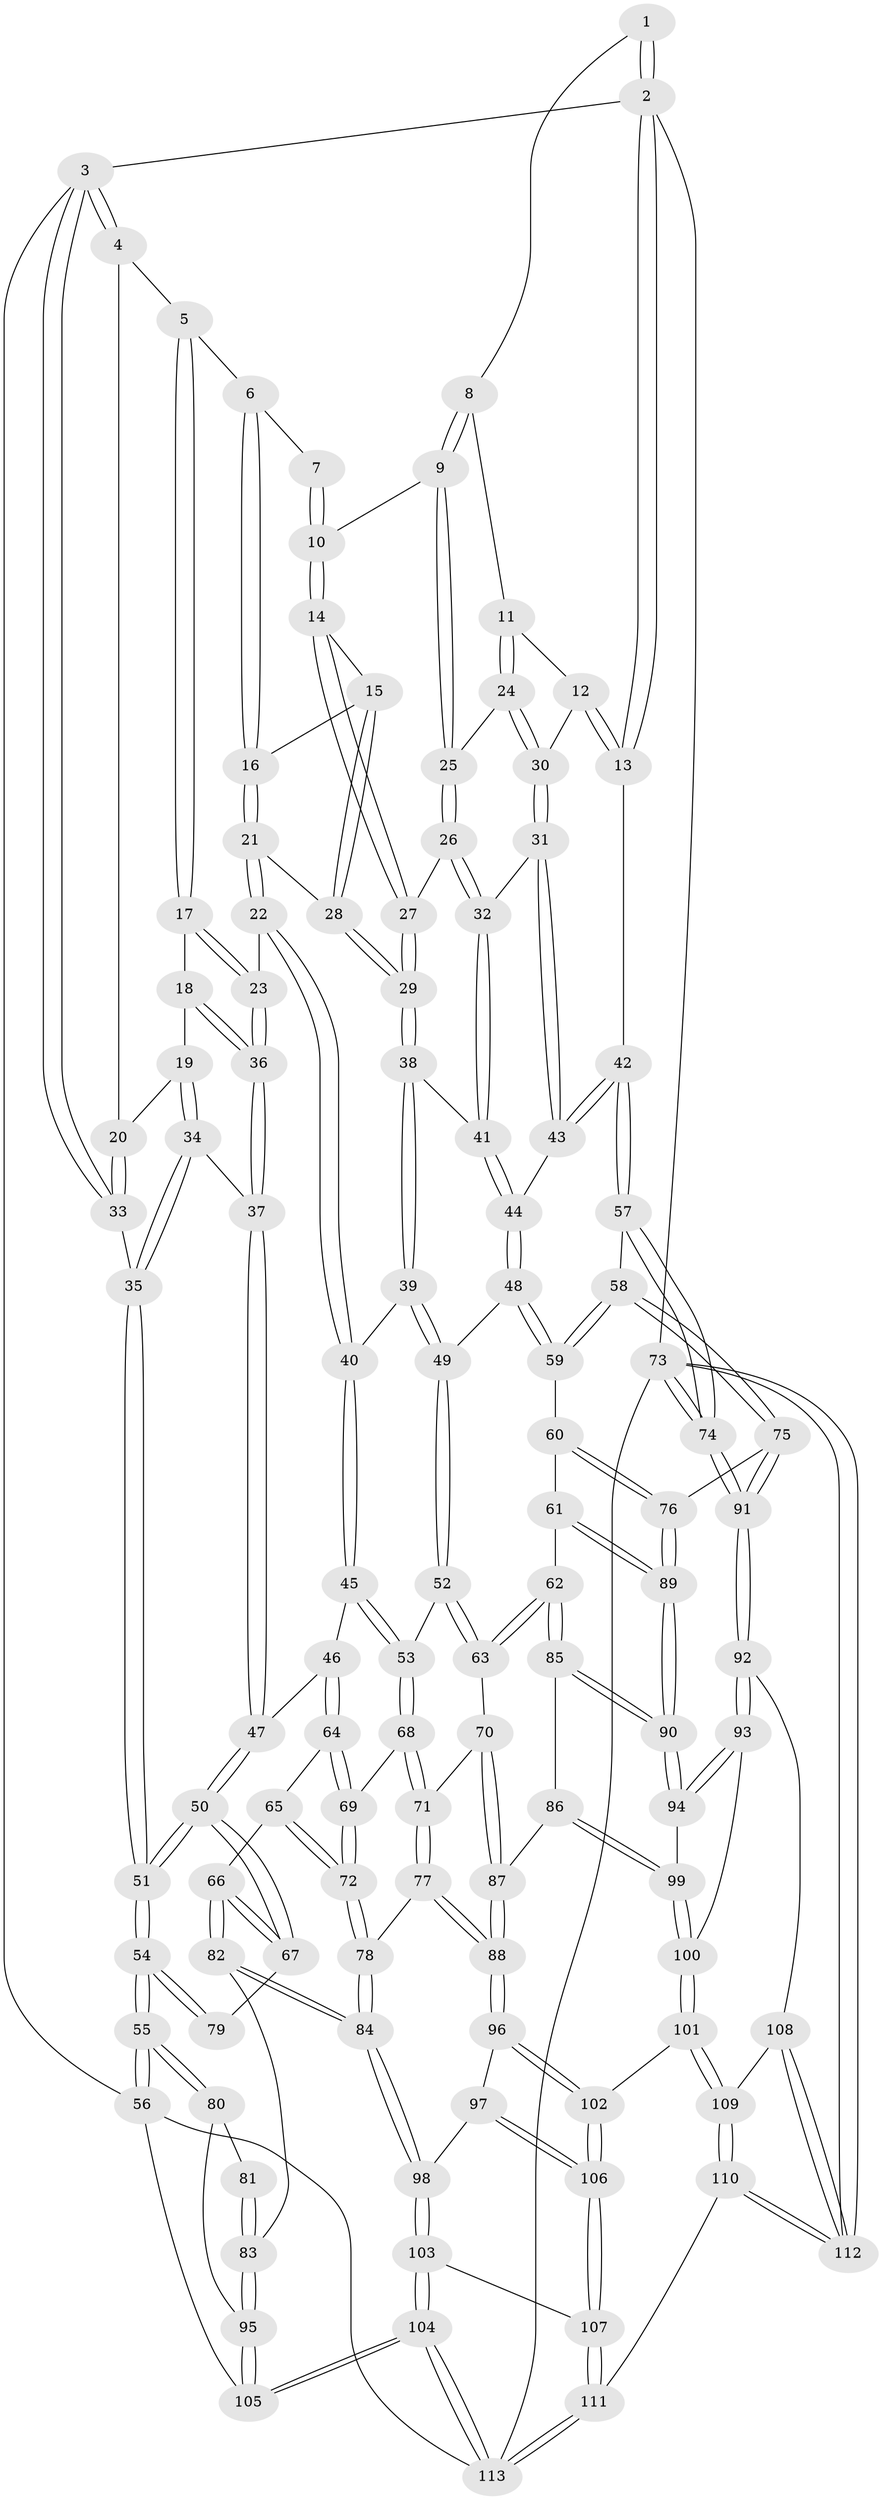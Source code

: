 // coarse degree distribution, {4: 0.47058823529411764, 8: 0.014705882352941176, 5: 0.3088235294117647, 3: 0.11764705882352941, 6: 0.07352941176470588, 7: 0.014705882352941176}
// Generated by graph-tools (version 1.1) at 2025/42/03/06/25 10:42:31]
// undirected, 113 vertices, 279 edges
graph export_dot {
graph [start="1"]
  node [color=gray90,style=filled];
  1 [pos="+0.7689631172513469+0"];
  2 [pos="+1+0"];
  3 [pos="+0+0"];
  4 [pos="+0.3279802065073179+0"];
  5 [pos="+0.3327477529858929+0"];
  6 [pos="+0.4070926596820912+0"];
  7 [pos="+0.483691639894891+0"];
  8 [pos="+0.7694670094262556+0"];
  9 [pos="+0.6980093760588854+0.04096961557898334"];
  10 [pos="+0.6324264374597866+0.06856000583793766"];
  11 [pos="+0.8630049458708303+0.025124461906177085"];
  12 [pos="+0.9681135644031198+0.08569038117423677"];
  13 [pos="+1+0.10402293632896009"];
  14 [pos="+0.6043482225165395+0.08361975049946337"];
  15 [pos="+0.5906632131235972+0.08200875060544538"];
  16 [pos="+0.5182056995592431+0.05376656089123271"];
  17 [pos="+0.2977611887671466+0.0922806229786712"];
  18 [pos="+0.1463914802532207+0.12889717196787323"];
  19 [pos="+0.10602092554613793+0.12113266070941348"];
  20 [pos="+0.10548019565841933+0.1207316652464799"];
  21 [pos="+0.46382291760525907+0.17362000422022908"];
  22 [pos="+0.3677133211476778+0.2250171727386338"];
  23 [pos="+0.35385523656220685+0.2205625984665591"];
  24 [pos="+0.8134160757383253+0.12589276520714116"];
  25 [pos="+0.711249965315062+0.06618145647319995"];
  26 [pos="+0.6937465652600507+0.16870141999598912"];
  27 [pos="+0.6391607536658311+0.1972972867209474"];
  28 [pos="+0.5474332227466937+0.19550880217806155"];
  29 [pos="+0.6157982331667563+0.2370867379204423"];
  30 [pos="+0.8313612930824398+0.19192917097286338"];
  31 [pos="+0.830200468311011+0.20087864832176622"];
  32 [pos="+0.811798572904153+0.21560010817518732"];
  33 [pos="+0+0"];
  34 [pos="+0.09361435789611673+0.2598605350170307"];
  35 [pos="+0+0.26478007034510825"];
  36 [pos="+0.210325372965477+0.32466477315907954"];
  37 [pos="+0.20385389219882374+0.33217800419227145"];
  38 [pos="+0.6216982655302772+0.27850747670887377"];
  39 [pos="+0.6081166868056889+0.3294014384493909"];
  40 [pos="+0.4830399278847403+0.3881483715409934"];
  41 [pos="+0.7957729377710899+0.24858104653430393"];
  42 [pos="+1+0.3315645562955001"];
  43 [pos="+1+0.33007362644575056"];
  44 [pos="+0.7976692692484647+0.4257293909221224"];
  45 [pos="+0.46921667897903463+0.4444130822710048"];
  46 [pos="+0.45149317868263544+0.45984307427461313"];
  47 [pos="+0.18461968329269676+0.4258468496444847"];
  48 [pos="+0.7848276672698364+0.43969485910617095"];
  49 [pos="+0.7637081283558527+0.44492257761700355"];
  50 [pos="+0.16067233625087818+0.45899450131663017"];
  51 [pos="+0+0.5225398962186638"];
  52 [pos="+0.7366914550947407+0.47853578644014344"];
  53 [pos="+0.5688783518294026+0.5170316321122896"];
  54 [pos="+0+0.636417945359783"];
  55 [pos="+0+0.6584265316060391"];
  56 [pos="+0+0.7497325652178572"];
  57 [pos="+1+0.48665970909730294"];
  58 [pos="+0.8946691754364188+0.5846989591850253"];
  59 [pos="+0.8934182131323297+0.584248555862185"];
  60 [pos="+0.8448042228182601+0.6205230477207446"];
  61 [pos="+0.77563998701204+0.6691293280518785"];
  62 [pos="+0.7403877662229146+0.6631191959222323"];
  63 [pos="+0.7063885062002092+0.6314986276070359"];
  64 [pos="+0.44738964919552243+0.4708011142706758"];
  65 [pos="+0.3192928209728872+0.5802718214499815"];
  66 [pos="+0.24768039610740936+0.6010195372063758"];
  67 [pos="+0.24052194965339285+0.5960488487556096"];
  68 [pos="+0.586174336036154+0.6121970630633349"];
  69 [pos="+0.4534691773240432+0.603104311775813"];
  70 [pos="+0.6834834006575483+0.6357890178673924"];
  71 [pos="+0.6017278052352735+0.6400215373053857"];
  72 [pos="+0.4366570677722313+0.651243206095256"];
  73 [pos="+1+1"];
  74 [pos="+1+0.8304640620160499"];
  75 [pos="+0.9300480401077695+0.7090567855840441"];
  76 [pos="+0.8688083408610408+0.7285225258879894"];
  77 [pos="+0.5529952447285355+0.7195000700294264"];
  78 [pos="+0.43889451750184216+0.7048651495803369"];
  79 [pos="+0.15916791509198047+0.6616261279999156"];
  80 [pos="+0.14299635392863325+0.7456199395879465"];
  81 [pos="+0.15891616271862766+0.6634786996479787"];
  82 [pos="+0.3014849128546377+0.7441872380119736"];
  83 [pos="+0.23625749287883308+0.778723043994908"];
  84 [pos="+0.36417583084990585+0.7685449521603935"];
  85 [pos="+0.7166979420472598+0.7438580903065259"];
  86 [pos="+0.6995470654472101+0.7682045378091641"];
  87 [pos="+0.6512371638065483+0.7517473850454914"];
  88 [pos="+0.5689314302575244+0.7513484832148479"];
  89 [pos="+0.832820035869843+0.7412778859345064"];
  90 [pos="+0.8219339744877537+0.793705535551017"];
  91 [pos="+1+0.8140836272868947"];
  92 [pos="+0.8593441432232692+0.8881299266288919"];
  93 [pos="+0.8274709025881501+0.8444863130187086"];
  94 [pos="+0.8229428431719257+0.8317343457653629"];
  95 [pos="+0.19197980125369718+0.8039256941758485"];
  96 [pos="+0.5719196345695904+0.8264967484270884"];
  97 [pos="+0.4528016611025718+0.8401760072908172"];
  98 [pos="+0.37330268631268027+0.798443890736551"];
  99 [pos="+0.7014567618138038+0.7900078585697268"];
  100 [pos="+0.6635314578193612+0.8671427381678136"];
  101 [pos="+0.64883392829268+0.8815648995273326"];
  102 [pos="+0.576392014849067+0.8339897611391179"];
  103 [pos="+0.37330062378182177+0.798452997224751"];
  104 [pos="+0.2432958913466397+1"];
  105 [pos="+0.13946033083824516+0.9161665205961819"];
  106 [pos="+0.49279332238323126+0.9541337710879796"];
  107 [pos="+0.4817269409854882+1"];
  108 [pos="+0.8519679591701671+0.9073606887812098"];
  109 [pos="+0.6680113389501633+0.9778914433652512"];
  110 [pos="+0.5846716943893182+1"];
  111 [pos="+0.4717148664184791+1"];
  112 [pos="+0.9590652682777552+1"];
  113 [pos="+0.25692099684175884+1"];
  1 -- 2;
  1 -- 2;
  1 -- 8;
  2 -- 3;
  2 -- 13;
  2 -- 13;
  2 -- 73;
  3 -- 4;
  3 -- 4;
  3 -- 33;
  3 -- 33;
  3 -- 56;
  4 -- 5;
  4 -- 20;
  5 -- 6;
  5 -- 17;
  5 -- 17;
  6 -- 7;
  6 -- 16;
  6 -- 16;
  7 -- 10;
  7 -- 10;
  8 -- 9;
  8 -- 9;
  8 -- 11;
  9 -- 10;
  9 -- 25;
  9 -- 25;
  10 -- 14;
  10 -- 14;
  11 -- 12;
  11 -- 24;
  11 -- 24;
  12 -- 13;
  12 -- 13;
  12 -- 30;
  13 -- 42;
  14 -- 15;
  14 -- 27;
  14 -- 27;
  15 -- 16;
  15 -- 28;
  15 -- 28;
  16 -- 21;
  16 -- 21;
  17 -- 18;
  17 -- 23;
  17 -- 23;
  18 -- 19;
  18 -- 36;
  18 -- 36;
  19 -- 20;
  19 -- 34;
  19 -- 34;
  20 -- 33;
  20 -- 33;
  21 -- 22;
  21 -- 22;
  21 -- 28;
  22 -- 23;
  22 -- 40;
  22 -- 40;
  23 -- 36;
  23 -- 36;
  24 -- 25;
  24 -- 30;
  24 -- 30;
  25 -- 26;
  25 -- 26;
  26 -- 27;
  26 -- 32;
  26 -- 32;
  27 -- 29;
  27 -- 29;
  28 -- 29;
  28 -- 29;
  29 -- 38;
  29 -- 38;
  30 -- 31;
  30 -- 31;
  31 -- 32;
  31 -- 43;
  31 -- 43;
  32 -- 41;
  32 -- 41;
  33 -- 35;
  34 -- 35;
  34 -- 35;
  34 -- 37;
  35 -- 51;
  35 -- 51;
  36 -- 37;
  36 -- 37;
  37 -- 47;
  37 -- 47;
  38 -- 39;
  38 -- 39;
  38 -- 41;
  39 -- 40;
  39 -- 49;
  39 -- 49;
  40 -- 45;
  40 -- 45;
  41 -- 44;
  41 -- 44;
  42 -- 43;
  42 -- 43;
  42 -- 57;
  42 -- 57;
  43 -- 44;
  44 -- 48;
  44 -- 48;
  45 -- 46;
  45 -- 53;
  45 -- 53;
  46 -- 47;
  46 -- 64;
  46 -- 64;
  47 -- 50;
  47 -- 50;
  48 -- 49;
  48 -- 59;
  48 -- 59;
  49 -- 52;
  49 -- 52;
  50 -- 51;
  50 -- 51;
  50 -- 67;
  50 -- 67;
  51 -- 54;
  51 -- 54;
  52 -- 53;
  52 -- 63;
  52 -- 63;
  53 -- 68;
  53 -- 68;
  54 -- 55;
  54 -- 55;
  54 -- 79;
  54 -- 79;
  55 -- 56;
  55 -- 56;
  55 -- 80;
  55 -- 80;
  56 -- 105;
  56 -- 113;
  57 -- 58;
  57 -- 74;
  57 -- 74;
  58 -- 59;
  58 -- 59;
  58 -- 75;
  58 -- 75;
  59 -- 60;
  60 -- 61;
  60 -- 76;
  60 -- 76;
  61 -- 62;
  61 -- 89;
  61 -- 89;
  62 -- 63;
  62 -- 63;
  62 -- 85;
  62 -- 85;
  63 -- 70;
  64 -- 65;
  64 -- 69;
  64 -- 69;
  65 -- 66;
  65 -- 72;
  65 -- 72;
  66 -- 67;
  66 -- 67;
  66 -- 82;
  66 -- 82;
  67 -- 79;
  68 -- 69;
  68 -- 71;
  68 -- 71;
  69 -- 72;
  69 -- 72;
  70 -- 71;
  70 -- 87;
  70 -- 87;
  71 -- 77;
  71 -- 77;
  72 -- 78;
  72 -- 78;
  73 -- 74;
  73 -- 74;
  73 -- 112;
  73 -- 112;
  73 -- 113;
  74 -- 91;
  74 -- 91;
  75 -- 76;
  75 -- 91;
  75 -- 91;
  76 -- 89;
  76 -- 89;
  77 -- 78;
  77 -- 88;
  77 -- 88;
  78 -- 84;
  78 -- 84;
  80 -- 81;
  80 -- 95;
  81 -- 83;
  81 -- 83;
  82 -- 83;
  82 -- 84;
  82 -- 84;
  83 -- 95;
  83 -- 95;
  84 -- 98;
  84 -- 98;
  85 -- 86;
  85 -- 90;
  85 -- 90;
  86 -- 87;
  86 -- 99;
  86 -- 99;
  87 -- 88;
  87 -- 88;
  88 -- 96;
  88 -- 96;
  89 -- 90;
  89 -- 90;
  90 -- 94;
  90 -- 94;
  91 -- 92;
  91 -- 92;
  92 -- 93;
  92 -- 93;
  92 -- 108;
  93 -- 94;
  93 -- 94;
  93 -- 100;
  94 -- 99;
  95 -- 105;
  95 -- 105;
  96 -- 97;
  96 -- 102;
  96 -- 102;
  97 -- 98;
  97 -- 106;
  97 -- 106;
  98 -- 103;
  98 -- 103;
  99 -- 100;
  99 -- 100;
  100 -- 101;
  100 -- 101;
  101 -- 102;
  101 -- 109;
  101 -- 109;
  102 -- 106;
  102 -- 106;
  103 -- 104;
  103 -- 104;
  103 -- 107;
  104 -- 105;
  104 -- 105;
  104 -- 113;
  104 -- 113;
  106 -- 107;
  106 -- 107;
  107 -- 111;
  107 -- 111;
  108 -- 109;
  108 -- 112;
  108 -- 112;
  109 -- 110;
  109 -- 110;
  110 -- 111;
  110 -- 112;
  110 -- 112;
  111 -- 113;
  111 -- 113;
}
